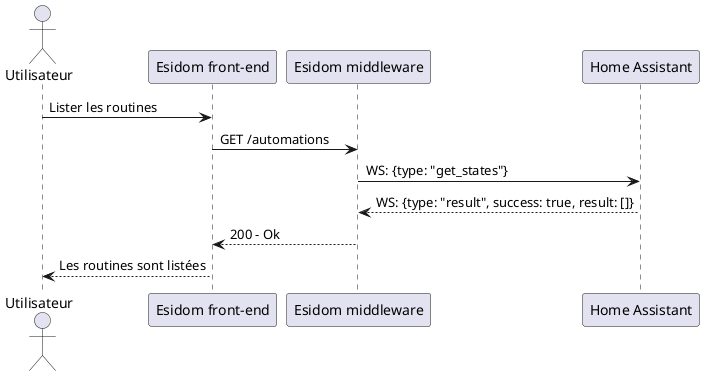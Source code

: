 @startuml lister routines

actor "Utilisateur" as u
participant "Esidom front-end" as fe
participant "Esidom middleware" as m
participant "Home Assistant" as ha

u -> fe: Lister les routines
fe -> m: GET /automations
m -> ha: WS: {type: "get_states"}
ha --> m: WS: {type: "result", success: true, result: []}
m --> fe: 200 - Ok
fe --> u: Les routines sont listées

@enduml
